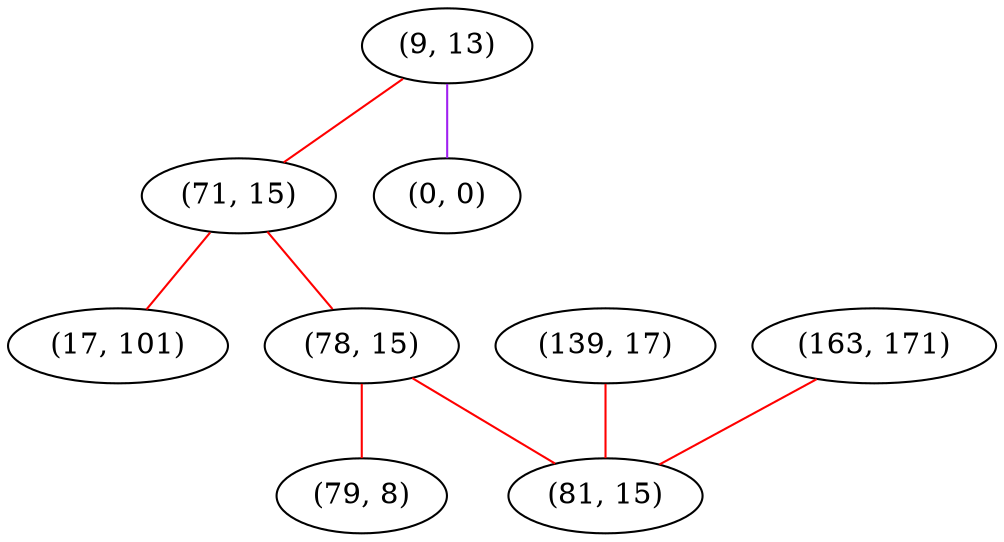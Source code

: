 graph "" {
"(9, 13)";
"(139, 17)";
"(71, 15)";
"(17, 101)";
"(163, 171)";
"(0, 0)";
"(78, 15)";
"(79, 8)";
"(81, 15)";
"(9, 13)" -- "(0, 0)"  [color=purple, key=0, weight=4];
"(9, 13)" -- "(71, 15)"  [color=red, key=0, weight=1];
"(139, 17)" -- "(81, 15)"  [color=red, key=0, weight=1];
"(71, 15)" -- "(78, 15)"  [color=red, key=0, weight=1];
"(71, 15)" -- "(17, 101)"  [color=red, key=0, weight=1];
"(163, 171)" -- "(81, 15)"  [color=red, key=0, weight=1];
"(78, 15)" -- "(79, 8)"  [color=red, key=0, weight=1];
"(78, 15)" -- "(81, 15)"  [color=red, key=0, weight=1];
}
